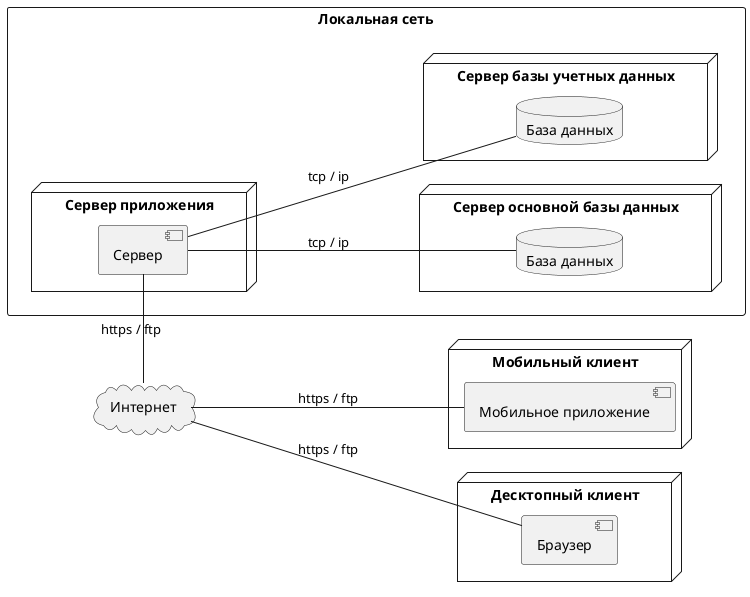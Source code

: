 ﻿@startuml
'https://plantuml.com/deployment-diagram

left to right direction

rectangle "Локальная сеть" {
    node "Сервер приложения" as server_node {
        component "Сервер" as app_server
    }
    
    node "Сервер основной базы данных" {
        database "База данных" as announcements_db
    }
    app_server -- announcements_db : tcp / ip
    
    node "Сервер базы учетных данных" {
        database "База данных" as accounts_db
    }
    app_server -- accounts_db : tcp / ip
}

cloud "Интернет" as internet
app_server -left- internet : https / ftp

node "Мобильный клиент" as mobile_client {
    component "Мобильное приложение" as mobile_app
}
internet -- mobile_app : https / ftp

node "Десктопный клиент" as desktop_client {
    component "Браузер" as browser
}
internet -- browser : https / ftp

@enduml